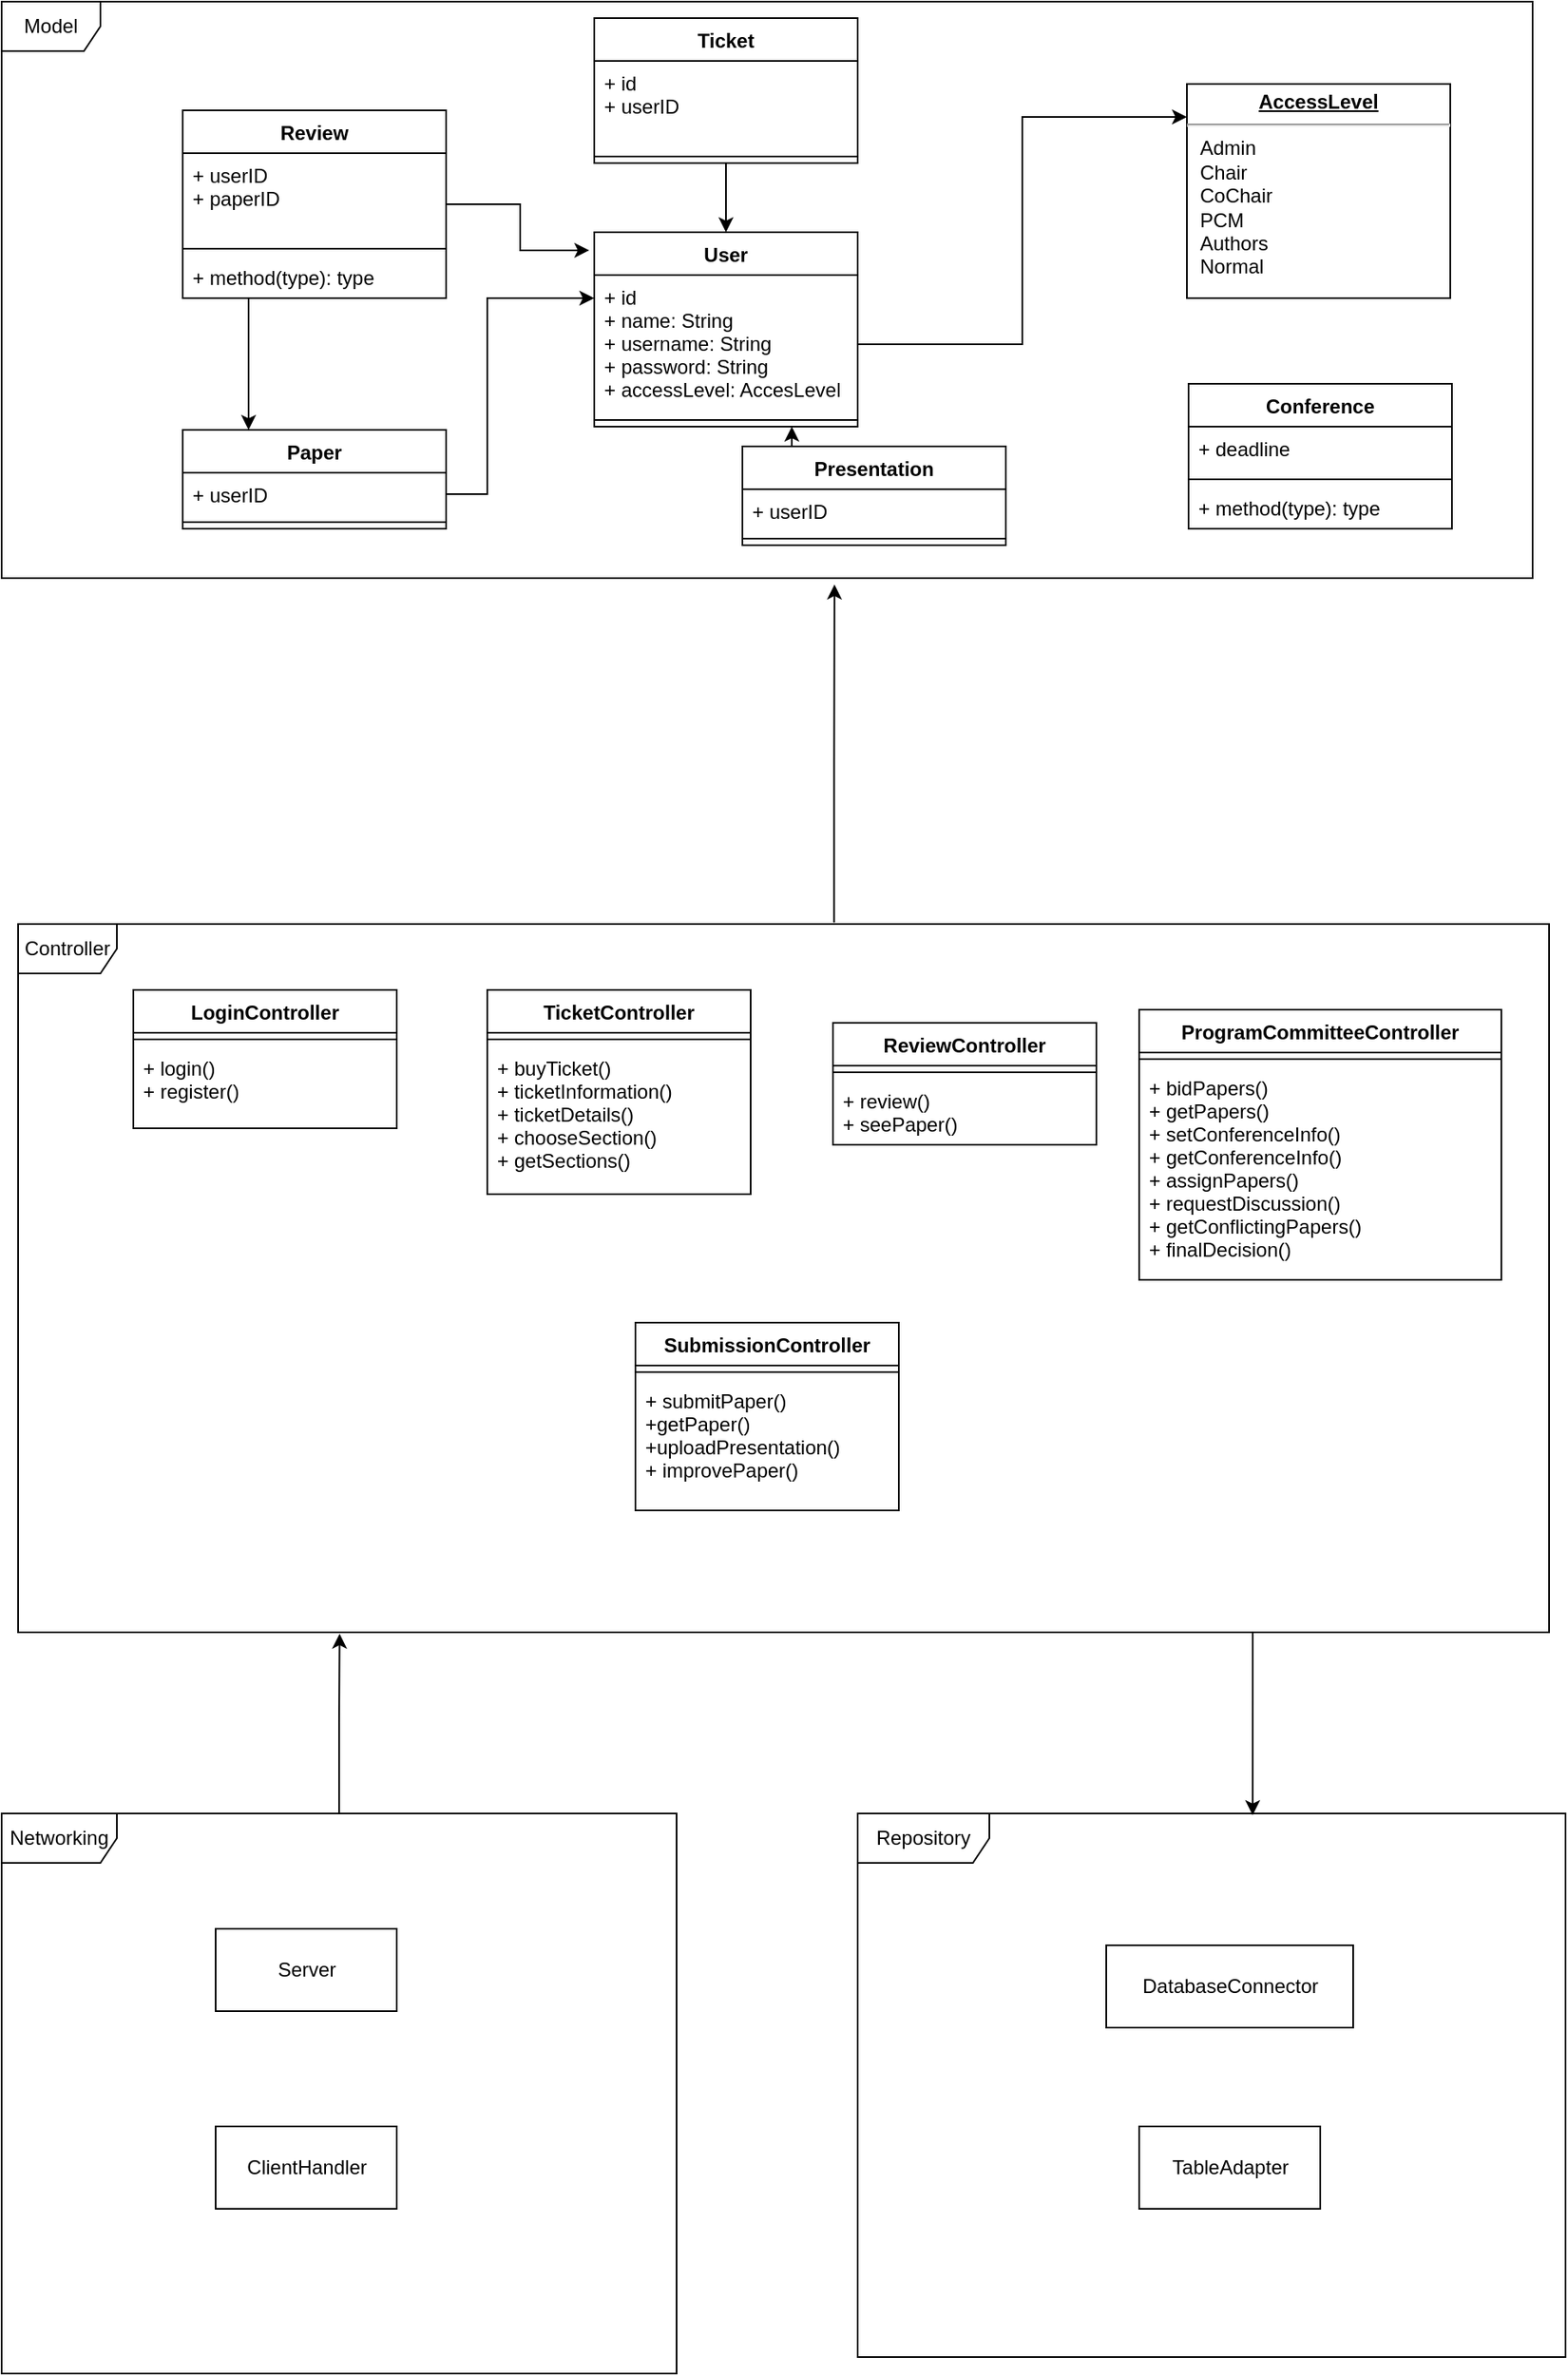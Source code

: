 <mxfile version="12.9.3"><diagram id="Ii5UcUmyylyjQoXWFDgR" name="Page-1"><mxGraphModel dx="1422" dy="762" grid="1" gridSize="10" guides="1" tooltips="1" connect="1" arrows="1" fold="1" page="1" pageScale="1" pageWidth="4681" pageHeight="3300" math="0" shadow="0"><root><mxCell id="0"/><mxCell id="1" parent="0"/><object label="Model" name="dsadsa" id="y5DzNm46Y3_xtx4hhmdL-4"><mxCell style="shape=umlFrame;whiteSpace=wrap;html=1;width=60;height=30;" vertex="1" parent="1"><mxGeometry x="110" y="60" width="930" height="350" as="geometry"/></mxCell></object><mxCell id="y5DzNm46Y3_xtx4hhmdL-14" value="&lt;p style=&quot;margin: 0px ; margin-top: 4px ; text-align: center ; text-decoration: underline&quot;&gt;&lt;b&gt;AccessLevel&lt;/b&gt;&lt;/p&gt;&lt;hr&gt;&lt;p style=&quot;margin: 0px ; margin-left: 8px&quot;&gt;Admin&lt;/p&gt;&lt;p style=&quot;margin: 0px ; margin-left: 8px&quot;&gt;Chair&lt;/p&gt;&lt;p style=&quot;margin: 0px ; margin-left: 8px&quot;&gt;CoChair&lt;/p&gt;&lt;p style=&quot;margin: 0px ; margin-left: 8px&quot;&gt;PCM&lt;/p&gt;&lt;p style=&quot;margin: 0px ; margin-left: 8px&quot;&gt;Authors&lt;/p&gt;&lt;p style=&quot;margin: 0px ; margin-left: 8px&quot;&gt;Normal&lt;/p&gt;" style="verticalAlign=top;align=left;overflow=fill;fontSize=12;fontFamily=Helvetica;html=1;" vertex="1" parent="1"><mxGeometry x="830" y="110" width="160" height="130" as="geometry"/></mxCell><mxCell id="y5DzNm46Y3_xtx4hhmdL-27" style="edgeStyle=orthogonalEdgeStyle;rounded=0;orthogonalLoop=1;jettySize=auto;html=1;exitX=1;exitY=0.5;exitDx=0;exitDy=0;entryX=0;entryY=0.154;entryDx=0;entryDy=0;entryPerimeter=0;" edge="1" parent="1" source="y5DzNm46Y3_xtx4hhmdL-10" target="y5DzNm46Y3_xtx4hhmdL-14"><mxGeometry relative="1" as="geometry"/></mxCell><mxCell id="y5DzNm46Y3_xtx4hhmdL-32" style="edgeStyle=orthogonalEdgeStyle;rounded=0;orthogonalLoop=1;jettySize=auto;html=1;exitX=1;exitY=0.5;exitDx=0;exitDy=0;" edge="1" parent="1" source="y5DzNm46Y3_xtx4hhmdL-29" target="y5DzNm46Y3_xtx4hhmdL-10"><mxGeometry relative="1" as="geometry"><Array as="points"><mxPoint x="405" y="359"/><mxPoint x="405" y="240"/></Array></mxGeometry></mxCell><mxCell id="y5DzNm46Y3_xtx4hhmdL-46" value="" style="edgeStyle=orthogonalEdgeStyle;rounded=0;orthogonalLoop=1;jettySize=auto;html=1;entryX=-0.019;entryY=0.093;entryDx=0;entryDy=0;entryPerimeter=0;" edge="1" parent="1" source="y5DzNm46Y3_xtx4hhmdL-38" target="y5DzNm46Y3_xtx4hhmdL-9"><mxGeometry relative="1" as="geometry"><mxPoint x="750" y="360" as="targetPoint"/><Array as="points"/></mxGeometry></mxCell><mxCell id="y5DzNm46Y3_xtx4hhmdL-53" style="edgeStyle=orthogonalEdgeStyle;rounded=0;orthogonalLoop=1;jettySize=auto;html=1;exitX=0.5;exitY=1;exitDx=0;exitDy=0;entryX=0.5;entryY=0;entryDx=0;entryDy=0;" edge="1" parent="1" source="y5DzNm46Y3_xtx4hhmdL-19" target="y5DzNm46Y3_xtx4hhmdL-9"><mxGeometry relative="1" as="geometry"/></mxCell><mxCell id="y5DzNm46Y3_xtx4hhmdL-54" style="edgeStyle=orthogonalEdgeStyle;rounded=0;orthogonalLoop=1;jettySize=auto;html=1;exitX=0.5;exitY=1;exitDx=0;exitDy=0;entryX=0.25;entryY=0;entryDx=0;entryDy=0;" edge="1" parent="1" source="y5DzNm46Y3_xtx4hhmdL-38" target="y5DzNm46Y3_xtx4hhmdL-28"><mxGeometry relative="1" as="geometry"><Array as="points"><mxPoint x="260" y="300"/><mxPoint x="260" y="300"/></Array></mxGeometry></mxCell><mxCell id="y5DzNm46Y3_xtx4hhmdL-55" style="edgeStyle=orthogonalEdgeStyle;rounded=0;orthogonalLoop=1;jettySize=auto;html=1;exitX=0;exitY=0;exitDx=0;exitDy=0;entryX=0.75;entryY=1;entryDx=0;entryDy=0;" edge="1" parent="1" source="y5DzNm46Y3_xtx4hhmdL-33" target="y5DzNm46Y3_xtx4hhmdL-9"><mxGeometry relative="1" as="geometry"><mxPoint x="520" y="200" as="targetPoint"/></mxGeometry></mxCell><mxCell id="y5DzNm46Y3_xtx4hhmdL-62" value="" style="edgeStyle=orthogonalEdgeStyle;rounded=0;orthogonalLoop=1;jettySize=auto;html=1;entryX=0.544;entryY=1.011;entryDx=0;entryDy=0;entryPerimeter=0;exitX=0.533;exitY=-0.002;exitDx=0;exitDy=0;exitPerimeter=0;" edge="1" parent="1" source="y5DzNm46Y3_xtx4hhmdL-56" target="y5DzNm46Y3_xtx4hhmdL-4"><mxGeometry relative="1" as="geometry"><mxPoint x="257.5" y="553" as="targetPoint"/><Array as="points"><mxPoint x="616" y="520"/><mxPoint x="616" y="520"/></Array></mxGeometry></mxCell><mxCell id="y5DzNm46Y3_xtx4hhmdL-94" value="" style="edgeStyle=orthogonalEdgeStyle;rounded=0;orthogonalLoop=1;jettySize=auto;html=1;entryX=0.558;entryY=0.003;entryDx=0;entryDy=0;entryPerimeter=0;" edge="1" parent="1" source="y5DzNm46Y3_xtx4hhmdL-56" target="y5DzNm46Y3_xtx4hhmdL-84"><mxGeometry relative="1" as="geometry"><mxPoint x="585" y="1130" as="targetPoint"/><Array as="points"><mxPoint x="870" y="1080"/><mxPoint x="870" y="1080"/></Array></mxGeometry></mxCell><mxCell id="y5DzNm46Y3_xtx4hhmdL-56" value="Controller" style="shape=umlFrame;whiteSpace=wrap;html=1;" vertex="1" parent="1"><mxGeometry x="120" y="620" width="930" height="430" as="geometry"/></mxCell><mxCell id="y5DzNm46Y3_xtx4hhmdL-57" value="LoginController" style="swimlane;fontStyle=1;align=center;verticalAlign=top;childLayout=stackLayout;horizontal=1;startSize=26;horizontalStack=0;resizeParent=1;resizeParentMax=0;resizeLast=0;collapsible=1;marginBottom=0;" vertex="1" parent="1"><mxGeometry x="190" y="660" width="160" height="84" as="geometry"><mxRectangle x="190" y="660" width="120" height="26" as="alternateBounds"/></mxGeometry></mxCell><mxCell id="y5DzNm46Y3_xtx4hhmdL-59" value="" style="line;strokeWidth=1;fillColor=none;align=left;verticalAlign=middle;spacingTop=-1;spacingLeft=3;spacingRight=3;rotatable=0;labelPosition=right;points=[];portConstraint=eastwest;" vertex="1" parent="y5DzNm46Y3_xtx4hhmdL-57"><mxGeometry y="26" width="160" height="8" as="geometry"/></mxCell><mxCell id="y5DzNm46Y3_xtx4hhmdL-60" value="+ login()&#10;+ register()" style="text;strokeColor=none;fillColor=none;align=left;verticalAlign=top;spacingLeft=4;spacingRight=4;overflow=hidden;rotatable=0;points=[[0,0.5],[1,0.5]];portConstraint=eastwest;" vertex="1" parent="y5DzNm46Y3_xtx4hhmdL-57"><mxGeometry y="34" width="160" height="50" as="geometry"/></mxCell><mxCell id="y5DzNm46Y3_xtx4hhmdL-63" value="TicketController" style="swimlane;fontStyle=1;align=center;verticalAlign=top;childLayout=stackLayout;horizontal=1;startSize=26;horizontalStack=0;resizeParent=1;resizeParentMax=0;resizeLast=0;collapsible=1;marginBottom=0;" vertex="1" parent="1"><mxGeometry x="405" y="660" width="160" height="124" as="geometry"><mxRectangle x="405" y="660" width="120" height="26" as="alternateBounds"/></mxGeometry></mxCell><mxCell id="y5DzNm46Y3_xtx4hhmdL-65" value="" style="line;strokeWidth=1;fillColor=none;align=left;verticalAlign=middle;spacingTop=-1;spacingLeft=3;spacingRight=3;rotatable=0;labelPosition=right;points=[];portConstraint=eastwest;" vertex="1" parent="y5DzNm46Y3_xtx4hhmdL-63"><mxGeometry y="26" width="160" height="8" as="geometry"/></mxCell><mxCell id="y5DzNm46Y3_xtx4hhmdL-66" value="+ buyTicket()&#10;+ ticketInformation()&#10;+ ticketDetails()&#10;+ chooseSection()&#10;+ getSections()" style="text;strokeColor=none;fillColor=none;align=left;verticalAlign=top;spacingLeft=4;spacingRight=4;overflow=hidden;rotatable=0;points=[[0,0.5],[1,0.5]];portConstraint=eastwest;" vertex="1" parent="y5DzNm46Y3_xtx4hhmdL-63"><mxGeometry y="34" width="160" height="90" as="geometry"/></mxCell><mxCell id="y5DzNm46Y3_xtx4hhmdL-67" value="ReviewController" style="swimlane;fontStyle=1;align=center;verticalAlign=top;childLayout=stackLayout;horizontal=1;startSize=26;horizontalStack=0;resizeParent=1;resizeParentMax=0;resizeLast=0;collapsible=1;marginBottom=0;" vertex="1" parent="1"><mxGeometry x="615" y="680" width="160" height="74" as="geometry"/></mxCell><mxCell id="y5DzNm46Y3_xtx4hhmdL-69" value="" style="line;strokeWidth=1;fillColor=none;align=left;verticalAlign=middle;spacingTop=-1;spacingLeft=3;spacingRight=3;rotatable=0;labelPosition=right;points=[];portConstraint=eastwest;" vertex="1" parent="y5DzNm46Y3_xtx4hhmdL-67"><mxGeometry y="26" width="160" height="8" as="geometry"/></mxCell><mxCell id="y5DzNm46Y3_xtx4hhmdL-70" value="+ review()&#10;+ seePaper()" style="text;strokeColor=none;fillColor=none;align=left;verticalAlign=top;spacingLeft=4;spacingRight=4;overflow=hidden;rotatable=0;points=[[0,0.5],[1,0.5]];portConstraint=eastwest;" vertex="1" parent="y5DzNm46Y3_xtx4hhmdL-67"><mxGeometry y="34" width="160" height="40" as="geometry"/></mxCell><mxCell id="y5DzNm46Y3_xtx4hhmdL-71" value="ProgramCommitteeController" style="swimlane;fontStyle=1;align=center;verticalAlign=top;childLayout=stackLayout;horizontal=1;startSize=26;horizontalStack=0;resizeParent=1;resizeParentMax=0;resizeLast=0;collapsible=1;marginBottom=0;" vertex="1" parent="1"><mxGeometry x="801" y="672" width="220" height="164" as="geometry"/></mxCell><mxCell id="y5DzNm46Y3_xtx4hhmdL-73" value="" style="line;strokeWidth=1;fillColor=none;align=left;verticalAlign=middle;spacingTop=-1;spacingLeft=3;spacingRight=3;rotatable=0;labelPosition=right;points=[];portConstraint=eastwest;" vertex="1" parent="y5DzNm46Y3_xtx4hhmdL-71"><mxGeometry y="26" width="220" height="8" as="geometry"/></mxCell><mxCell id="y5DzNm46Y3_xtx4hhmdL-74" value="+ bidPapers()&#10;+ getPapers()&#10;+ setConferenceInfo()&#10;+ getConferenceInfo()&#10;+ assignPapers()&#10;+ requestDiscussion()&#10;+ getConflictingPapers()&#10;+ finalDecision()&#10;" style="text;strokeColor=none;fillColor=none;align=left;verticalAlign=top;spacingLeft=4;spacingRight=4;overflow=hidden;rotatable=0;points=[[0,0.5],[1,0.5]];portConstraint=eastwest;" vertex="1" parent="y5DzNm46Y3_xtx4hhmdL-71"><mxGeometry y="34" width="220" height="130" as="geometry"/></mxCell><mxCell id="y5DzNm46Y3_xtx4hhmdL-19" value="Ticket" style="swimlane;fontStyle=1;align=center;verticalAlign=top;childLayout=stackLayout;horizontal=1;startSize=26;horizontalStack=0;resizeParent=1;resizeParentMax=0;resizeLast=0;collapsible=1;marginBottom=0;" vertex="1" parent="1"><mxGeometry x="470" y="70" width="160" height="88" as="geometry"><mxRectangle x="465" y="84" width="70" height="26" as="alternateBounds"/></mxGeometry></mxCell><mxCell id="y5DzNm46Y3_xtx4hhmdL-20" value="+ id&#10;+ userID" style="text;strokeColor=none;fillColor=none;align=left;verticalAlign=top;spacingLeft=4;spacingRight=4;overflow=hidden;rotatable=0;points=[[0,0.5],[1,0.5]];portConstraint=eastwest;" vertex="1" parent="y5DzNm46Y3_xtx4hhmdL-19"><mxGeometry y="26" width="160" height="54" as="geometry"/></mxCell><mxCell id="y5DzNm46Y3_xtx4hhmdL-21" value="" style="line;strokeWidth=1;fillColor=none;align=left;verticalAlign=middle;spacingTop=-1;spacingLeft=3;spacingRight=3;rotatable=0;labelPosition=right;points=[];portConstraint=eastwest;" vertex="1" parent="y5DzNm46Y3_xtx4hhmdL-19"><mxGeometry y="80" width="160" height="8" as="geometry"/></mxCell><mxCell id="y5DzNm46Y3_xtx4hhmdL-38" value="Review" style="swimlane;fontStyle=1;align=center;verticalAlign=top;childLayout=stackLayout;horizontal=1;startSize=26;horizontalStack=0;resizeParent=1;resizeParentMax=0;resizeLast=0;collapsible=1;marginBottom=0;" vertex="1" parent="1"><mxGeometry x="220" y="126" width="160" height="114" as="geometry"><mxRectangle x="290" y="167" width="70" height="26" as="alternateBounds"/></mxGeometry></mxCell><mxCell id="y5DzNm46Y3_xtx4hhmdL-39" value="+ userID&#10;+ paperID" style="text;strokeColor=none;fillColor=none;align=left;verticalAlign=top;spacingLeft=4;spacingRight=4;overflow=hidden;rotatable=0;points=[[0,0.5],[1,0.5]];portConstraint=eastwest;" vertex="1" parent="y5DzNm46Y3_xtx4hhmdL-38"><mxGeometry y="26" width="160" height="54" as="geometry"/></mxCell><mxCell id="y5DzNm46Y3_xtx4hhmdL-40" value="" style="line;strokeWidth=1;fillColor=none;align=left;verticalAlign=middle;spacingTop=-1;spacingLeft=3;spacingRight=3;rotatable=0;labelPosition=right;points=[];portConstraint=eastwest;" vertex="1" parent="y5DzNm46Y3_xtx4hhmdL-38"><mxGeometry y="80" width="160" height="8" as="geometry"/></mxCell><mxCell id="y5DzNm46Y3_xtx4hhmdL-41" value="+ method(type): type" style="text;strokeColor=none;fillColor=none;align=left;verticalAlign=top;spacingLeft=4;spacingRight=4;overflow=hidden;rotatable=0;points=[[0,0.5],[1,0.5]];portConstraint=eastwest;" vertex="1" parent="y5DzNm46Y3_xtx4hhmdL-38"><mxGeometry y="88" width="160" height="26" as="geometry"/></mxCell><mxCell id="y5DzNm46Y3_xtx4hhmdL-75" value="SubmissionController" style="swimlane;fontStyle=1;align=center;verticalAlign=top;childLayout=stackLayout;horizontal=1;startSize=26;horizontalStack=0;resizeParent=1;resizeParentMax=0;resizeLast=0;collapsible=1;marginBottom=0;" vertex="1" parent="1"><mxGeometry x="495" y="862" width="160" height="114" as="geometry"/></mxCell><mxCell id="y5DzNm46Y3_xtx4hhmdL-77" value="" style="line;strokeWidth=1;fillColor=none;align=left;verticalAlign=middle;spacingTop=-1;spacingLeft=3;spacingRight=3;rotatable=0;labelPosition=right;points=[];portConstraint=eastwest;" vertex="1" parent="y5DzNm46Y3_xtx4hhmdL-75"><mxGeometry y="26" width="160" height="8" as="geometry"/></mxCell><mxCell id="y5DzNm46Y3_xtx4hhmdL-78" value="+ submitPaper()&#10;+getPaper()&#10;+uploadPresentation()&#10;+ improvePaper()" style="text;strokeColor=none;fillColor=none;align=left;verticalAlign=top;spacingLeft=4;spacingRight=4;overflow=hidden;rotatable=0;points=[[0,0.5],[1,0.5]];portConstraint=eastwest;" vertex="1" parent="y5DzNm46Y3_xtx4hhmdL-75"><mxGeometry y="34" width="160" height="80" as="geometry"/></mxCell><mxCell id="y5DzNm46Y3_xtx4hhmdL-92" value="" style="edgeStyle=orthogonalEdgeStyle;rounded=0;orthogonalLoop=1;jettySize=auto;html=1;entryX=0.21;entryY=1.002;entryDx=0;entryDy=0;entryPerimeter=0;" edge="1" parent="1" source="y5DzNm46Y3_xtx4hhmdL-79" target="y5DzNm46Y3_xtx4hhmdL-56"><mxGeometry relative="1" as="geometry"><mxPoint x="315" y="1080" as="targetPoint"/></mxGeometry></mxCell><mxCell id="y5DzNm46Y3_xtx4hhmdL-33" value="Presentation" style="swimlane;fontStyle=1;align=center;verticalAlign=top;childLayout=stackLayout;horizontal=1;startSize=26;horizontalStack=0;resizeParent=1;resizeParentMax=0;resizeLast=0;collapsible=1;marginBottom=0;" vertex="1" parent="1"><mxGeometry x="560" y="330" width="160" height="60" as="geometry"><mxRectangle x="640" y="270" width="110" height="26" as="alternateBounds"/></mxGeometry></mxCell><mxCell id="y5DzNm46Y3_xtx4hhmdL-34" value="+ userID" style="text;strokeColor=none;fillColor=none;align=left;verticalAlign=top;spacingLeft=4;spacingRight=4;overflow=hidden;rotatable=0;points=[[0,0.5],[1,0.5]];portConstraint=eastwest;" vertex="1" parent="y5DzNm46Y3_xtx4hhmdL-33"><mxGeometry y="26" width="160" height="26" as="geometry"/></mxCell><mxCell id="y5DzNm46Y3_xtx4hhmdL-35" value="" style="line;strokeWidth=1;fillColor=none;align=left;verticalAlign=middle;spacingTop=-1;spacingLeft=3;spacingRight=3;rotatable=0;labelPosition=right;points=[];portConstraint=eastwest;" vertex="1" parent="y5DzNm46Y3_xtx4hhmdL-33"><mxGeometry y="52" width="160" height="8" as="geometry"/></mxCell><mxCell id="y5DzNm46Y3_xtx4hhmdL-48" value="Conference" style="swimlane;fontStyle=1;align=center;verticalAlign=top;childLayout=stackLayout;horizontal=1;startSize=26;horizontalStack=0;resizeParent=1;resizeParentMax=0;resizeLast=0;collapsible=1;marginBottom=0;" vertex="1" parent="1"><mxGeometry x="831" y="292" width="160" height="88" as="geometry"><mxRectangle x="465" y="360" width="100" height="26" as="alternateBounds"/></mxGeometry></mxCell><mxCell id="y5DzNm46Y3_xtx4hhmdL-49" value="+ deadline" style="text;strokeColor=none;fillColor=none;align=left;verticalAlign=top;spacingLeft=4;spacingRight=4;overflow=hidden;rotatable=0;points=[[0,0.5],[1,0.5]];portConstraint=eastwest;" vertex="1" parent="y5DzNm46Y3_xtx4hhmdL-48"><mxGeometry y="26" width="160" height="28" as="geometry"/></mxCell><mxCell id="y5DzNm46Y3_xtx4hhmdL-50" value="" style="line;strokeWidth=1;fillColor=none;align=left;verticalAlign=middle;spacingTop=-1;spacingLeft=3;spacingRight=3;rotatable=0;labelPosition=right;points=[];portConstraint=eastwest;" vertex="1" parent="y5DzNm46Y3_xtx4hhmdL-48"><mxGeometry y="54" width="160" height="8" as="geometry"/></mxCell><mxCell id="y5DzNm46Y3_xtx4hhmdL-51" value="+ method(type): type" style="text;strokeColor=none;fillColor=none;align=left;verticalAlign=top;spacingLeft=4;spacingRight=4;overflow=hidden;rotatable=0;points=[[0,0.5],[1,0.5]];portConstraint=eastwest;" vertex="1" parent="y5DzNm46Y3_xtx4hhmdL-48"><mxGeometry y="62" width="160" height="26" as="geometry"/></mxCell><mxCell id="y5DzNm46Y3_xtx4hhmdL-9" value="User" style="swimlane;fontStyle=1;align=center;verticalAlign=top;childLayout=stackLayout;horizontal=1;startSize=26;horizontalStack=0;resizeParent=1;resizeParentMax=0;resizeLast=0;collapsible=1;marginBottom=0;" vertex="1" parent="1"><mxGeometry x="470" y="200" width="160" height="118" as="geometry"><mxRectangle x="470" y="167" width="60" height="26" as="alternateBounds"/></mxGeometry></mxCell><mxCell id="y5DzNm46Y3_xtx4hhmdL-10" value="+ id&#10;+ name: String&#10;+ username: String&#10;+ password: String&#10;+ accessLevel: AccesLevel&#10;" style="text;strokeColor=none;fillColor=none;align=left;verticalAlign=top;spacingLeft=4;spacingRight=4;overflow=hidden;rotatable=0;points=[[0,0.5],[1,0.5]];portConstraint=eastwest;" vertex="1" parent="y5DzNm46Y3_xtx4hhmdL-9"><mxGeometry y="26" width="160" height="84" as="geometry"/></mxCell><mxCell id="y5DzNm46Y3_xtx4hhmdL-11" value="" style="line;strokeWidth=1;fillColor=none;align=left;verticalAlign=middle;spacingTop=-1;spacingLeft=3;spacingRight=3;rotatable=0;labelPosition=right;points=[];portConstraint=eastwest;" vertex="1" parent="y5DzNm46Y3_xtx4hhmdL-9"><mxGeometry y="110" width="160" height="8" as="geometry"/></mxCell><mxCell id="y5DzNm46Y3_xtx4hhmdL-28" value="Paper" style="swimlane;fontStyle=1;align=center;verticalAlign=top;childLayout=stackLayout;horizontal=1;startSize=26;horizontalStack=0;resizeParent=1;resizeParentMax=0;resizeLast=0;collapsible=1;marginBottom=0;" vertex="1" parent="1"><mxGeometry x="220" y="320" width="160" height="60" as="geometry"><mxRectangle x="290" y="290" width="70" height="26" as="alternateBounds"/></mxGeometry></mxCell><mxCell id="y5DzNm46Y3_xtx4hhmdL-29" value="+ userID" style="text;strokeColor=none;fillColor=none;align=left;verticalAlign=top;spacingLeft=4;spacingRight=4;overflow=hidden;rotatable=0;points=[[0,0.5],[1,0.5]];portConstraint=eastwest;" vertex="1" parent="y5DzNm46Y3_xtx4hhmdL-28"><mxGeometry y="26" width="160" height="26" as="geometry"/></mxCell><mxCell id="y5DzNm46Y3_xtx4hhmdL-30" value="" style="line;strokeWidth=1;fillColor=none;align=left;verticalAlign=middle;spacingTop=-1;spacingLeft=3;spacingRight=3;rotatable=0;labelPosition=right;points=[];portConstraint=eastwest;" vertex="1" parent="y5DzNm46Y3_xtx4hhmdL-28"><mxGeometry y="52" width="160" height="8" as="geometry"/></mxCell><mxCell id="y5DzNm46Y3_xtx4hhmdL-79" value="Networking" style="shape=umlFrame;whiteSpace=wrap;html=1;width=70;height=30;" vertex="1" parent="1"><mxGeometry x="110" y="1160" width="410" height="340" as="geometry"/></mxCell><mxCell id="y5DzNm46Y3_xtx4hhmdL-84" value="Repository" style="shape=umlFrame;whiteSpace=wrap;html=1;width=80;height=30;" vertex="1" parent="1"><mxGeometry x="630" y="1160" width="430" height="330" as="geometry"/></mxCell><mxCell id="y5DzNm46Y3_xtx4hhmdL-85" value="TableAdapter" style="html=1;" vertex="1" parent="1"><mxGeometry x="801" y="1350" width="110" height="50" as="geometry"/></mxCell><mxCell id="y5DzNm46Y3_xtx4hhmdL-86" value="DatabaseConnector" style="html=1;" vertex="1" parent="1"><mxGeometry x="781" y="1240" width="150" height="50" as="geometry"/></mxCell><mxCell id="y5DzNm46Y3_xtx4hhmdL-89" value="Server" style="html=1;" vertex="1" parent="1"><mxGeometry x="240" y="1230" width="110" height="50" as="geometry"/></mxCell><mxCell id="y5DzNm46Y3_xtx4hhmdL-90" value="ClientHandler" style="html=1;" vertex="1" parent="1"><mxGeometry x="240" y="1350" width="110" height="50" as="geometry"/></mxCell></root></mxGraphModel></diagram></mxfile>